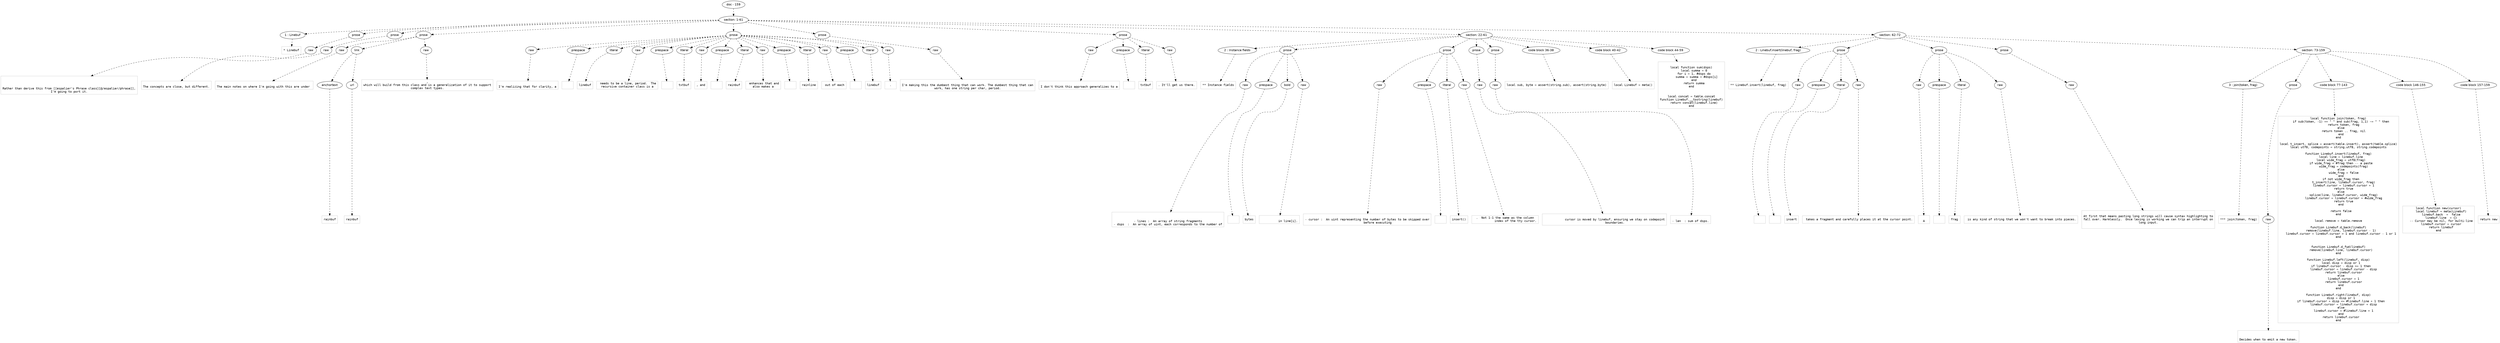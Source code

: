 digraph lpegNode {

node [fontname=Helvetica]
edge [style=dashed]

doc_0 [label="doc - 159"]


doc_0 -> { section_1}
{rank=same; section_1}

section_1 [label="section: 1-61"]


// END RANK doc_0

section_1 -> { header_2 prose_3 prose_4 prose_5 prose_6 prose_7 prose_8 section_9 section_10}
{rank=same; header_2 prose_3 prose_4 prose_5 prose_6 prose_7 prose_8 section_9 section_10}

header_2 [label="1 : Linebuf"]

prose_3 [label="prose"]

prose_4 [label="prose"]

prose_5 [label="prose"]

prose_6 [label="prose"]

prose_7 [label="prose"]

prose_8 [label="prose"]

section_9 [label="section: 22-61"]

section_10 [label="section: 62-72"]


// END RANK section_1

header_2 -> leaf_11
leaf_11  [color=Gray,shape=rectangle,fontname=Inconsolata,label="* Linebuf"]
// END RANK header_2

prose_3 -> { raw_12}
{rank=same; raw_12}

raw_12 [label="raw"]


// END RANK prose_3

raw_12 -> leaf_13
leaf_13  [color=Gray,shape=rectangle,fontname=Inconsolata,label="


Rather than derive this from [[espalier's Phrase class][@/espalier/phrase]],
I'm going to port it.
"]
// END RANK raw_12

prose_4 -> { raw_14}
{rank=same; raw_14}

raw_14 [label="raw"]


// END RANK prose_4

raw_14 -> leaf_15
leaf_15  [color=Gray,shape=rectangle,fontname=Inconsolata,label="
The concepts are close, but different.
"]
// END RANK raw_14

prose_5 -> { raw_16 link_17 raw_18}
{rank=same; raw_16 link_17 raw_18}

raw_16 [label="raw"]

link_17 [label="link"]

raw_18 [label="raw"]


// END RANK prose_5

raw_16 -> leaf_19
leaf_19  [color=Gray,shape=rectangle,fontname=Inconsolata,label="
The main notes on where I'm going with this are under "]
// END RANK raw_16

link_17 -> { anchortext_20 url_21}
{rank=same; anchortext_20 url_21}

anchortext_20 [label="anchortext"]

url_21 [label="url"]


// END RANK link_17

anchortext_20 -> leaf_22
leaf_22  [color=Gray,shape=rectangle,fontname=Inconsolata,label="rainbuf"]
// END RANK anchortext_20

url_21 -> leaf_23
leaf_23  [color=Gray,shape=rectangle,fontname=Inconsolata,label="rainbuf"]
// END RANK url_21

raw_18 -> leaf_24
leaf_24  [color=Gray,shape=rectangle,fontname=Inconsolata,label=",
which will build from this class and is a generalization of it to support
complex text types.
"]
// END RANK raw_18

prose_6 -> { raw_25 prespace_26 literal_27 raw_28 prespace_29 literal_30 raw_31 prespace_32 literal_33 raw_34 prespace_35 literal_36 raw_37 prespace_38 literal_39 raw_40}
{rank=same; raw_25 prespace_26 literal_27 raw_28 prespace_29 literal_30 raw_31 prespace_32 literal_33 raw_34 prespace_35 literal_36 raw_37 prespace_38 literal_39 raw_40}

raw_25 [label="raw"]

prespace_26 [label="prespace"]

literal_27 [label="literal"]

raw_28 [label="raw"]

prespace_29 [label="prespace"]

literal_30 [label="literal"]

raw_31 [label="raw"]

prespace_32 [label="prespace"]

literal_33 [label="literal"]

raw_34 [label="raw"]

prespace_35 [label="prespace"]

literal_36 [label="literal"]

raw_37 [label="raw"]

prespace_38 [label="prespace"]

literal_39 [label="literal"]

raw_40 [label="raw"]


// END RANK prose_6

raw_25 -> leaf_41
leaf_41  [color=Gray,shape=rectangle,fontname=Inconsolata,label="
I'm realizing that for clarity, a"]
// END RANK raw_25

prespace_26 -> leaf_42
leaf_42  [color=Gray,shape=rectangle,fontname=Inconsolata,label=" "]
// END RANK prespace_26

literal_27 -> leaf_43
leaf_43  [color=Gray,shape=rectangle,fontname=Inconsolata,label="linebuf"]
// END RANK literal_27

raw_28 -> leaf_44
leaf_44  [color=Gray,shape=rectangle,fontname=Inconsolata,label=" needs to be a line, period.  The
recursive container class is a"]
// END RANK raw_28

prespace_29 -> leaf_45
leaf_45  [color=Gray,shape=rectangle,fontname=Inconsolata,label=" "]
// END RANK prespace_29

literal_30 -> leaf_46
leaf_46  [color=Gray,shape=rectangle,fontname=Inconsolata,label="txtbuf"]
// END RANK literal_30

raw_31 -> leaf_47
leaf_47  [color=Gray,shape=rectangle,fontname=Inconsolata,label=", and"]
// END RANK raw_31

prespace_32 -> leaf_48
leaf_48  [color=Gray,shape=rectangle,fontname=Inconsolata,label=" "]
// END RANK prespace_32

literal_33 -> leaf_49
leaf_49  [color=Gray,shape=rectangle,fontname=Inconsolata,label="rainbuf"]
// END RANK literal_33

raw_34 -> leaf_50
leaf_50  [color=Gray,shape=rectangle,fontname=Inconsolata,label=" enhances that and
also makes a"]
// END RANK raw_34

prespace_35 -> leaf_51
leaf_51  [color=Gray,shape=rectangle,fontname=Inconsolata,label=" "]
// END RANK prespace_35

literal_36 -> leaf_52
leaf_52  [color=Gray,shape=rectangle,fontname=Inconsolata,label="rainline"]
// END RANK literal_36

raw_37 -> leaf_53
leaf_53  [color=Gray,shape=rectangle,fontname=Inconsolata,label=" out of each"]
// END RANK raw_37

prespace_38 -> leaf_54
leaf_54  [color=Gray,shape=rectangle,fontname=Inconsolata,label=" "]
// END RANK prespace_38

literal_39 -> leaf_55
leaf_55  [color=Gray,shape=rectangle,fontname=Inconsolata,label="linebuf"]
// END RANK literal_39

raw_40 -> leaf_56
leaf_56  [color=Gray,shape=rectangle,fontname=Inconsolata,label=".
"]
// END RANK raw_40

prose_7 -> { raw_57}
{rank=same; raw_57}

raw_57 [label="raw"]


// END RANK prose_7

raw_57 -> leaf_58
leaf_58  [color=Gray,shape=rectangle,fontname=Inconsolata,label="
I'm making this the dumbest thing that can work. The dumbest thing that can
work, has one string per char, period.
"]
// END RANK raw_57

prose_8 -> { raw_59 prespace_60 literal_61 raw_62}
{rank=same; raw_59 prespace_60 literal_61 raw_62}

raw_59 [label="raw"]

prespace_60 [label="prespace"]

literal_61 [label="literal"]

raw_62 [label="raw"]


// END RANK prose_8

raw_59 -> leaf_63
leaf_63  [color=Gray,shape=rectangle,fontname=Inconsolata,label="
I don't think this approach generalizes to a"]
// END RANK raw_59

prespace_60 -> leaf_64
leaf_64  [color=Gray,shape=rectangle,fontname=Inconsolata,label=" "]
// END RANK prespace_60

literal_61 -> leaf_65
leaf_65  [color=Gray,shape=rectangle,fontname=Inconsolata,label="txtbuf"]
// END RANK literal_61

raw_62 -> leaf_66
leaf_66  [color=Gray,shape=rectangle,fontname=Inconsolata,label=". It'll get us there.
"]
// END RANK raw_62

section_9 -> { header_67 prose_68 prose_69 prose_70 prose_71 codeblock_72 codeblock_73 codeblock_74}
{rank=same; header_67 prose_68 prose_69 prose_70 prose_71 codeblock_72 codeblock_73 codeblock_74}

header_67 [label="2 : Instance fields"]

prose_68 [label="prose"]

prose_69 [label="prose"]

prose_70 [label="prose"]

prose_71 [label="prose"]

codeblock_72 [label="code block 36-38"]

codeblock_73 [label="code block 40-42"]

codeblock_74 [label="code block 44-59"]


// END RANK section_9

header_67 -> leaf_75
leaf_75  [color=Gray,shape=rectangle,fontname=Inconsolata,label="** Instance fields"]
// END RANK header_67

prose_68 -> { raw_76 prespace_77 bold_78 raw_79}
{rank=same; raw_76 prespace_77 bold_78 raw_79}

raw_76 [label="raw"]

prespace_77 [label="prespace"]

bold_78 [label="bold"]

raw_79 [label="raw"]


// END RANK prose_68

raw_76 -> leaf_80
leaf_80  [color=Gray,shape=rectangle,fontname=Inconsolata,label="

- lines :  An array of string fragments
- dsps  :  An array of uint, each corresponds to the number of"]
// END RANK raw_76

prespace_77 -> leaf_81
leaf_81  [color=Gray,shape=rectangle,fontname=Inconsolata,label=" "]
// END RANK prespace_77

bold_78 -> leaf_82
leaf_82  [color=Gray,shape=rectangle,fontname=Inconsolata,label="bytes"]
// END RANK bold_78

raw_79 -> leaf_83
leaf_83  [color=Gray,shape=rectangle,fontname=Inconsolata,label="
          in line[i].
"]
// END RANK raw_79

prose_69 -> { raw_84 prespace_85 literal_86 raw_87}
{rank=same; raw_84 prespace_85 literal_86 raw_87}

raw_84 [label="raw"]

prespace_85 [label="prespace"]

literal_86 [label="literal"]

raw_87 [label="raw"]


// END RANK prose_69

raw_84 -> leaf_88
leaf_88  [color=Gray,shape=rectangle,fontname=Inconsolata,label="
- cursor :  An uint representing the number of bytes to be skipped over
            before executing"]
// END RANK raw_84

prespace_85 -> leaf_89
leaf_89  [color=Gray,shape=rectangle,fontname=Inconsolata,label=" "]
// END RANK prespace_85

literal_86 -> leaf_90
leaf_90  [color=Gray,shape=rectangle,fontname=Inconsolata,label="insert()"]
// END RANK literal_86

raw_87 -> leaf_91
leaf_91  [color=Gray,shape=rectangle,fontname=Inconsolata,label=".  Not 1-1 the same as the column
            index of the tty cursor.
"]
// END RANK raw_87

prose_70 -> { raw_92}
{rank=same; raw_92}

raw_92 [label="raw"]


// END RANK prose_70

raw_92 -> leaf_93
leaf_93  [color=Gray,shape=rectangle,fontname=Inconsolata,label="
            cursor is moved by linebuf, ensuring we stay on codepoint
            boundaries.
"]
// END RANK raw_92

prose_71 -> { raw_94}
{rank=same; raw_94}

raw_94 [label="raw"]


// END RANK prose_71

raw_94 -> leaf_95
leaf_95  [color=Gray,shape=rectangle,fontname=Inconsolata,label="
- len  : sum of dsps."]
// END RANK raw_94

codeblock_72 -> leaf_96
leaf_96  [color=Gray,shape=rectangle,fontname=Inconsolata,label="local sub, byte = assert(string.sub), assert(string.byte)"]
// END RANK codeblock_72

codeblock_73 -> leaf_97
leaf_97  [color=Gray,shape=rectangle,fontname=Inconsolata,label="local Linebuf = meta()"]
// END RANK codeblock_73

codeblock_74 -> leaf_98
leaf_98  [color=Gray,shape=rectangle,fontname=Inconsolata,label="
local function sum(dsps)
   local summa = 0
   for i = 1, #dsps do
      summa = summa + #dsps[i]
   end
   return summa
end


local concat = table.concat
function Linebuf.__tostring(linebuf)
   return concat(linebuf.line)
end"]
// END RANK codeblock_74

section_10 -> { header_99 prose_100 prose_101 prose_102 section_103}
{rank=same; header_99 prose_100 prose_101 prose_102 section_103}

header_99 [label="2 : Linebuf.insert(linebuf, frag)"]

prose_100 [label="prose"]

prose_101 [label="prose"]

prose_102 [label="prose"]

section_103 [label="section: 73-159"]


// END RANK section_10

header_99 -> leaf_104
leaf_104  [color=Gray,shape=rectangle,fontname=Inconsolata,label="** Linebuf.insert(linebuf, frag)"]
// END RANK header_99

prose_100 -> { raw_105 prespace_106 literal_107 raw_108}
{rank=same; raw_105 prespace_106 literal_107 raw_108}

raw_105 [label="raw"]

prespace_106 [label="prespace"]

literal_107 [label="literal"]

raw_108 [label="raw"]


// END RANK prose_100

raw_105 -> leaf_109
leaf_109  [color=Gray,shape=rectangle,fontname=Inconsolata,label=""]
// END RANK raw_105

prespace_106 -> leaf_110
leaf_110  [color=Gray,shape=rectangle,fontname=Inconsolata,label=""]
// END RANK prespace_106

literal_107 -> leaf_111
leaf_111  [color=Gray,shape=rectangle,fontname=Inconsolata,label="insert"]
// END RANK literal_107

raw_108 -> leaf_112
leaf_112  [color=Gray,shape=rectangle,fontname=Inconsolata,label=" takes a fragment and carefully places it at the cursor point.
"]
// END RANK raw_108

prose_101 -> { raw_113 prespace_114 literal_115 raw_116}
{rank=same; raw_113 prespace_114 literal_115 raw_116}

raw_113 [label="raw"]

prespace_114 [label="prespace"]

literal_115 [label="literal"]

raw_116 [label="raw"]


// END RANK prose_101

raw_113 -> leaf_117
leaf_117  [color=Gray,shape=rectangle,fontname=Inconsolata,label="
A"]
// END RANK raw_113

prespace_114 -> leaf_118
leaf_118  [color=Gray,shape=rectangle,fontname=Inconsolata,label=" "]
// END RANK prespace_114

literal_115 -> leaf_119
leaf_119  [color=Gray,shape=rectangle,fontname=Inconsolata,label="frag"]
// END RANK literal_115

raw_116 -> leaf_120
leaf_120  [color=Gray,shape=rectangle,fontname=Inconsolata,label=" is any kind of string that we won't want to break into pieces.
"]
// END RANK raw_116

prose_102 -> { raw_121}
{rank=same; raw_121}

raw_121 [label="raw"]


// END RANK prose_102

raw_121 -> leaf_122
leaf_122  [color=Gray,shape=rectangle,fontname=Inconsolata,label="
At first that means pasting long strings will cause syntax highlighting to
fall over. Harmlessly.  Once lexing is working we can trip an interrupt on
long input.

"]
// END RANK raw_121

section_103 -> { header_123 prose_124 codeblock_125 codeblock_126 codeblock_127}
{rank=same; header_123 prose_124 codeblock_125 codeblock_126 codeblock_127}

header_123 [label="3 : join(token, frag)"]

prose_124 [label="prose"]

codeblock_125 [label="code block 77-143"]

codeblock_126 [label="code block 146-155"]

codeblock_127 [label="code block 157-159"]


// END RANK section_103

header_123 -> leaf_128
leaf_128  [color=Gray,shape=rectangle,fontname=Inconsolata,label="*** join(token, frag)"]
// END RANK header_123

prose_124 -> { raw_129}
{rank=same; raw_129}

raw_129 [label="raw"]


// END RANK prose_124

raw_129 -> leaf_130
leaf_130  [color=Gray,shape=rectangle,fontname=Inconsolata,label="

Decides when to emit a new token.
"]
// END RANK raw_129

codeblock_125 -> leaf_131
leaf_131  [color=Gray,shape=rectangle,fontname=Inconsolata,label="local function join(token, frag)
   if sub(token, -1) == \" \" and sub(frag, 1,1) ~= \" \" then
      return token, frag
   else
      return token .. frag, nil
   end
end

local t_insert, splice = assert(table.insert), assert(table.splice)
local utf8, codepoints = string.utf8, string.codepoints

function Linebuf.insert(linebuf, frag)
   local line = linebuf.line
   local wide_frag = utf8(frag)
   if wide_frag < #frag then -- a paste
      wide_frag = codepoints(frag)
   else
      wide_frag = false
   end
   if not wide_frag then
      t_insert(line, linebuf.cursor, frag)
      linebuf.cursor = linebuf.cursor + 1
      return true
   else
      splice(line, linebuf.cursor, wide_frag)
      linebuf.cursor = linebuf.cursor + #wide_frag
      return true
   end

   return false
end

local remove = table.remove

function Linebuf.d_back(linebuf)
   remove(linebuf.line, linebuf.cursor - 1)
   linebuf.cursor = linebuf.cursor > 1 and linebuf.cursor - 1 or 1
end


function Linebuf.d_fwd(linebuf)
   remove(linebuf.line, linebuf.cursor)
end

function Linebuf.left(linebuf, disp)
   local disp = disp or 1
   if linebuf.cursor - disp >= 1 then
      linebuf.cursor = linebuf.cursor - disp
      return linebuf.cursor
   else
      linebuf.cursor = 1
      return linebuf.cursor
   end
end

function Linebuf.right(linebuf, disp)
   disp = disp or 1
   if linebuf.cursor + disp <= #linebuf.line + 1 then
      linebuf.cursor = linebuf.cursor + disp
   else
      linebuf.cursor = #linebuf.line + 1
   end
   return linebuf.cursor
end
"]
// END RANK codeblock_125

codeblock_126 -> leaf_132
leaf_132  [color=Gray,shape=rectangle,fontname=Inconsolata,label="local function new(cursor)
   local linebuf = meta(Linebuf)
   linebuf.back  =  false
   linebuf.line  = {}
   -- Cursor may be nil, for multi-line
   linebuf.cursor = cursor
   return linebuf
end"]
// END RANK codeblock_126

codeblock_127 -> leaf_133
leaf_133  [color=Gray,shape=rectangle,fontname=Inconsolata,label="return new"]
// END RANK codeblock_127


}
